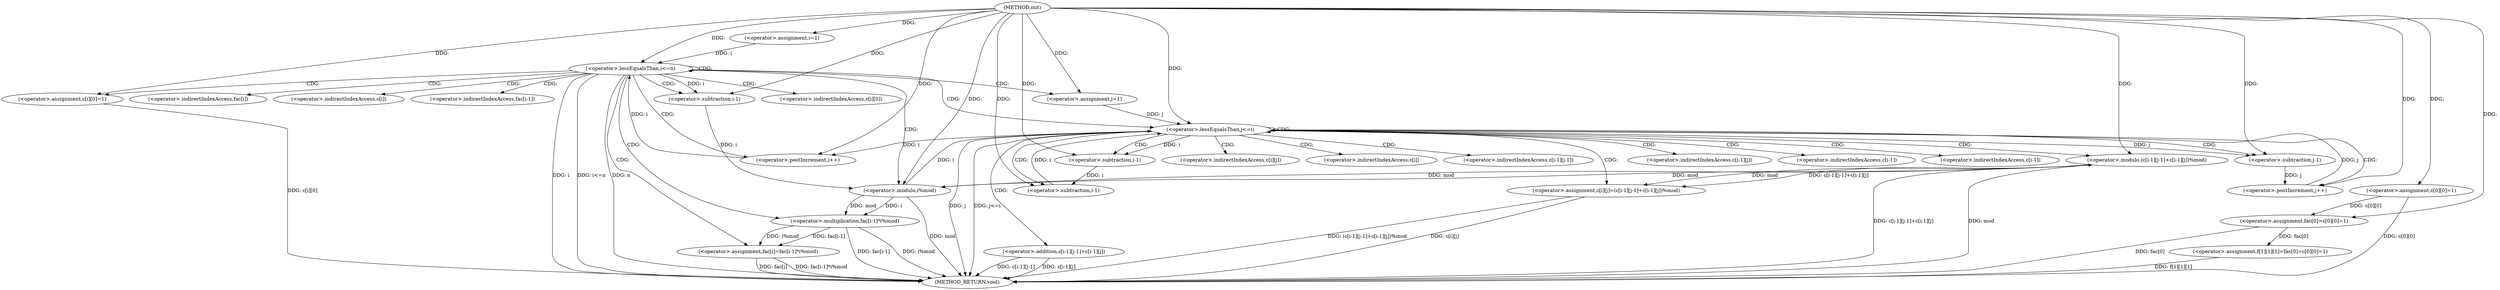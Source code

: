 digraph "init" {  
"1000291" [label = "(METHOD,init)" ]
"1000378" [label = "(METHOD_RETURN,void)" ]
"1000293" [label = "(<operator>.assignment,f[1][1][1]=fac[0]=c[0][0]=1)" ]
"1000314" [label = "(<operator>.assignment,i=1)" ]
"1000317" [label = "(<operator>.lessEqualsThan,i<=n)" ]
"1000320" [label = "(<operator>.postIncrement,i++)" ]
"1000301" [label = "(<operator>.assignment,fac[0]=c[0][0]=1)" ]
"1000323" [label = "(<operator>.assignment,c[i][0]=1)" ]
"1000330" [label = "(<operator>.assignment,fac[i]=fac[i-1]*i%mod)" ]
"1000305" [label = "(<operator>.assignment,c[0][0]=1)" ]
"1000345" [label = "(<operator>.assignment,j=1)" ]
"1000348" [label = "(<operator>.lessEqualsThan,j<=i)" ]
"1000351" [label = "(<operator>.postIncrement,j++)" ]
"1000353" [label = "(<operator>.assignment,c[i][j]=(c[i-1][j-1]+c[i-1][j])%mod)" ]
"1000334" [label = "(<operator>.multiplication,fac[i-1]*i%mod)" ]
"1000340" [label = "(<operator>.modulo,i%mod)" ]
"1000359" [label = "(<operator>.modulo,(c[i-1][j-1]+c[i-1][j])%mod)" ]
"1000337" [label = "(<operator>.subtraction,i-1)" ]
"1000360" [label = "(<operator>.addition,c[i-1][j-1]+c[i-1][j])" ]
"1000367" [label = "(<operator>.subtraction,j-1)" ]
"1000364" [label = "(<operator>.subtraction,i-1)" ]
"1000373" [label = "(<operator>.subtraction,i-1)" ]
"1000324" [label = "(<operator>.indirectIndexAccess,c[i][0])" ]
"1000331" [label = "(<operator>.indirectIndexAccess,fac[i])" ]
"1000325" [label = "(<operator>.indirectIndexAccess,c[i])" ]
"1000335" [label = "(<operator>.indirectIndexAccess,fac[i-1])" ]
"1000354" [label = "(<operator>.indirectIndexAccess,c[i][j])" ]
"1000355" [label = "(<operator>.indirectIndexAccess,c[i])" ]
"1000361" [label = "(<operator>.indirectIndexAccess,c[i-1][j-1])" ]
"1000370" [label = "(<operator>.indirectIndexAccess,c[i-1][j])" ]
"1000362" [label = "(<operator>.indirectIndexAccess,c[i-1])" ]
"1000371" [label = "(<operator>.indirectIndexAccess,c[i-1])" ]
  "1000293" -> "1000378"  [ label = "DDG: f[1][1][1]"] 
  "1000301" -> "1000378"  [ label = "DDG: fac[0]"] 
  "1000305" -> "1000378"  [ label = "DDG: c[0][0]"] 
  "1000317" -> "1000378"  [ label = "DDG: i"] 
  "1000317" -> "1000378"  [ label = "DDG: i<=n"] 
  "1000323" -> "1000378"  [ label = "DDG: c[i][0]"] 
  "1000330" -> "1000378"  [ label = "DDG: fac[i]"] 
  "1000334" -> "1000378"  [ label = "DDG: fac[i-1]"] 
  "1000340" -> "1000378"  [ label = "DDG: mod"] 
  "1000334" -> "1000378"  [ label = "DDG: i%mod"] 
  "1000330" -> "1000378"  [ label = "DDG: fac[i-1]*i%mod"] 
  "1000348" -> "1000378"  [ label = "DDG: j"] 
  "1000348" -> "1000378"  [ label = "DDG: j<=i"] 
  "1000353" -> "1000378"  [ label = "DDG: c[i][j]"] 
  "1000360" -> "1000378"  [ label = "DDG: c[i-1][j-1]"] 
  "1000360" -> "1000378"  [ label = "DDG: c[i-1][j]"] 
  "1000359" -> "1000378"  [ label = "DDG: c[i-1][j-1]+c[i-1][j]"] 
  "1000359" -> "1000378"  [ label = "DDG: mod"] 
  "1000353" -> "1000378"  [ label = "DDG: (c[i-1][j-1]+c[i-1][j])%mod"] 
  "1000317" -> "1000378"  [ label = "DDG: n"] 
  "1000301" -> "1000293"  [ label = "DDG: fac[0]"] 
  "1000291" -> "1000314"  [ label = "DDG: "] 
  "1000305" -> "1000301"  [ label = "DDG: c[0][0]"] 
  "1000291" -> "1000301"  [ label = "DDG: "] 
  "1000314" -> "1000317"  [ label = "DDG: i"] 
  "1000320" -> "1000317"  [ label = "DDG: i"] 
  "1000291" -> "1000317"  [ label = "DDG: "] 
  "1000348" -> "1000320"  [ label = "DDG: i"] 
  "1000291" -> "1000320"  [ label = "DDG: "] 
  "1000291" -> "1000323"  [ label = "DDG: "] 
  "1000334" -> "1000330"  [ label = "DDG: i%mod"] 
  "1000334" -> "1000330"  [ label = "DDG: fac[i-1]"] 
  "1000291" -> "1000305"  [ label = "DDG: "] 
  "1000291" -> "1000345"  [ label = "DDG: "] 
  "1000359" -> "1000353"  [ label = "DDG: mod"] 
  "1000359" -> "1000353"  [ label = "DDG: c[i-1][j-1]+c[i-1][j]"] 
  "1000340" -> "1000334"  [ label = "DDG: i"] 
  "1000340" -> "1000334"  [ label = "DDG: mod"] 
  "1000345" -> "1000348"  [ label = "DDG: j"] 
  "1000351" -> "1000348"  [ label = "DDG: j"] 
  "1000291" -> "1000348"  [ label = "DDG: "] 
  "1000340" -> "1000348"  [ label = "DDG: i"] 
  "1000373" -> "1000348"  [ label = "DDG: i"] 
  "1000367" -> "1000351"  [ label = "DDG: j"] 
  "1000291" -> "1000351"  [ label = "DDG: "] 
  "1000337" -> "1000340"  [ label = "DDG: i"] 
  "1000291" -> "1000340"  [ label = "DDG: "] 
  "1000359" -> "1000340"  [ label = "DDG: mod"] 
  "1000340" -> "1000359"  [ label = "DDG: mod"] 
  "1000291" -> "1000359"  [ label = "DDG: "] 
  "1000317" -> "1000337"  [ label = "DDG: i"] 
  "1000291" -> "1000337"  [ label = "DDG: "] 
  "1000348" -> "1000367"  [ label = "DDG: j"] 
  "1000291" -> "1000367"  [ label = "DDG: "] 
  "1000348" -> "1000364"  [ label = "DDG: i"] 
  "1000291" -> "1000364"  [ label = "DDG: "] 
  "1000364" -> "1000373"  [ label = "DDG: i"] 
  "1000291" -> "1000373"  [ label = "DDG: "] 
  "1000317" -> "1000340"  [ label = "CDG: "] 
  "1000317" -> "1000323"  [ label = "CDG: "] 
  "1000317" -> "1000337"  [ label = "CDG: "] 
  "1000317" -> "1000324"  [ label = "CDG: "] 
  "1000317" -> "1000345"  [ label = "CDG: "] 
  "1000317" -> "1000335"  [ label = "CDG: "] 
  "1000317" -> "1000330"  [ label = "CDG: "] 
  "1000317" -> "1000331"  [ label = "CDG: "] 
  "1000317" -> "1000325"  [ label = "CDG: "] 
  "1000317" -> "1000334"  [ label = "CDG: "] 
  "1000317" -> "1000348"  [ label = "CDG: "] 
  "1000317" -> "1000320"  [ label = "CDG: "] 
  "1000317" -> "1000317"  [ label = "CDG: "] 
  "1000348" -> "1000367"  [ label = "CDG: "] 
  "1000348" -> "1000362"  [ label = "CDG: "] 
  "1000348" -> "1000370"  [ label = "CDG: "] 
  "1000348" -> "1000359"  [ label = "CDG: "] 
  "1000348" -> "1000371"  [ label = "CDG: "] 
  "1000348" -> "1000360"  [ label = "CDG: "] 
  "1000348" -> "1000354"  [ label = "CDG: "] 
  "1000348" -> "1000353"  [ label = "CDG: "] 
  "1000348" -> "1000373"  [ label = "CDG: "] 
  "1000348" -> "1000351"  [ label = "CDG: "] 
  "1000348" -> "1000355"  [ label = "CDG: "] 
  "1000348" -> "1000361"  [ label = "CDG: "] 
  "1000348" -> "1000348"  [ label = "CDG: "] 
  "1000348" -> "1000364"  [ label = "CDG: "] 
}
